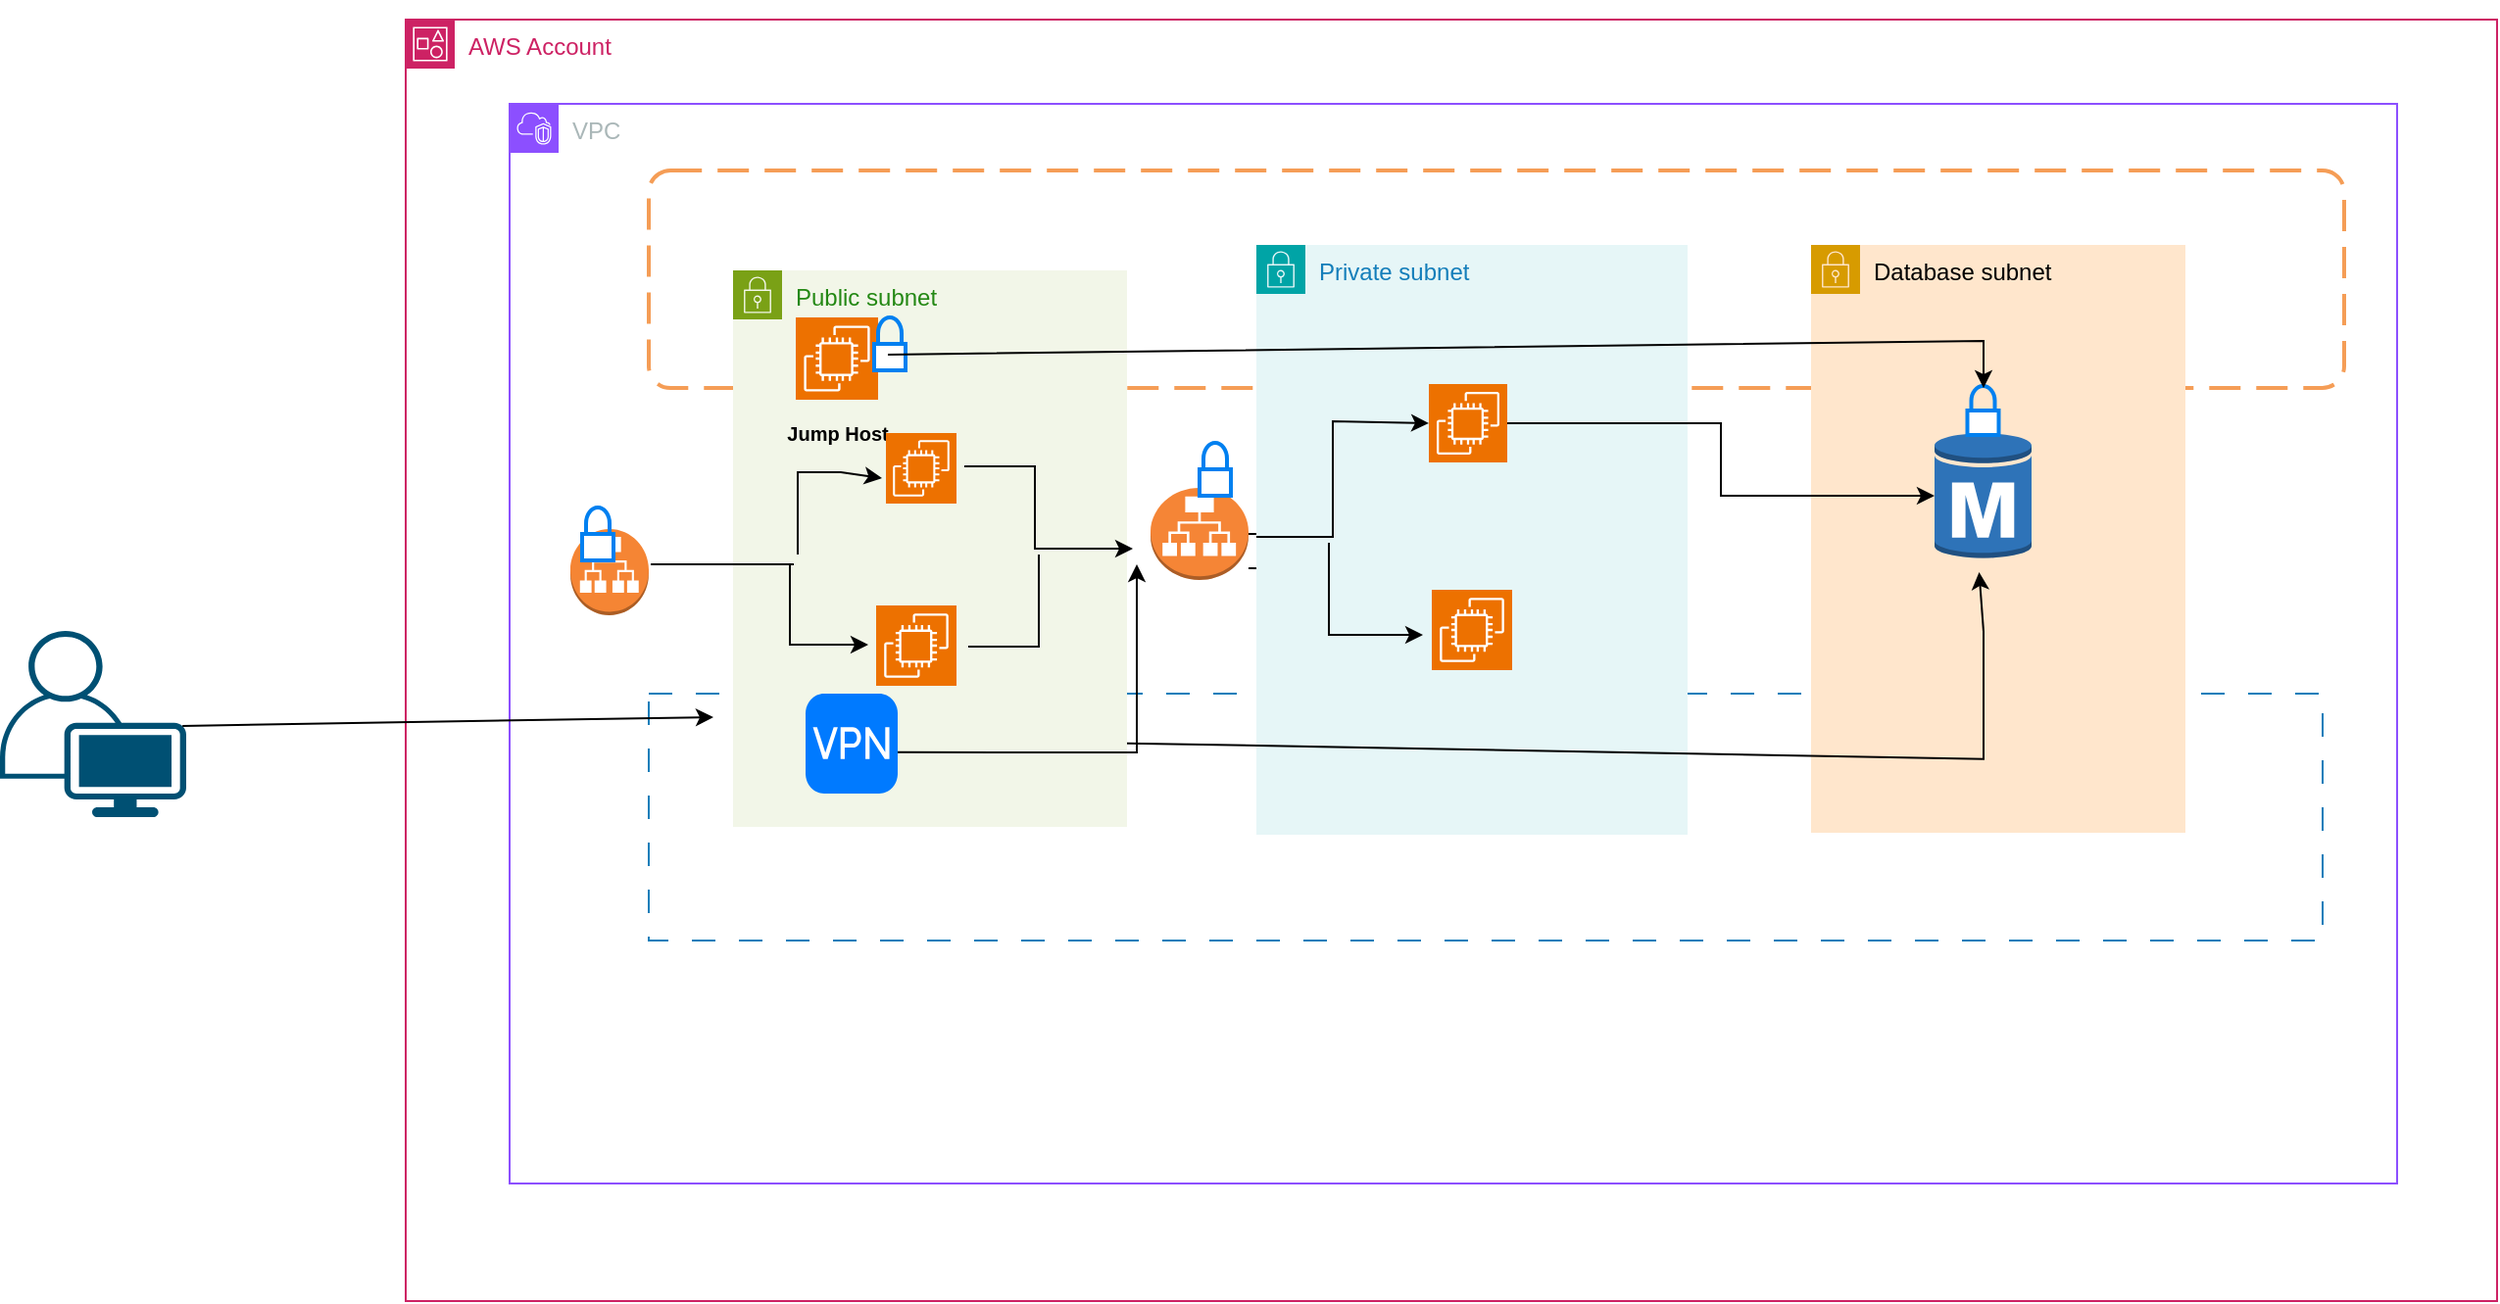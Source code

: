 <mxfile version="26.2.2">
  <diagram name="Page-1" id="77uuA6jdwKOPbjYdia06">
    <mxGraphModel dx="2113" dy="1260" grid="0" gridSize="10" guides="1" tooltips="1" connect="1" arrows="1" fold="1" page="0" pageScale="1" pageWidth="850" pageHeight="1100" math="0" shadow="0">
      <root>
        <mxCell id="0" />
        <mxCell id="1" parent="0" />
        <mxCell id="YcRE82XQufJHWcAdZlRr-1" value="AWS Account" style="points=[[0,0],[0.25,0],[0.5,0],[0.75,0],[1,0],[1,0.25],[1,0.5],[1,0.75],[1,1],[0.75,1],[0.5,1],[0.25,1],[0,1],[0,0.75],[0,0.5],[0,0.25]];outlineConnect=0;gradientColor=none;html=1;whiteSpace=wrap;fontSize=12;fontStyle=0;container=1;pointerEvents=0;collapsible=0;recursiveResize=0;shape=mxgraph.aws4.group;grIcon=mxgraph.aws4.group_account;strokeColor=#CD2264;fillColor=none;verticalAlign=top;align=left;spacingLeft=30;fontColor=#CD2264;dashed=0;" parent="1" vertex="1">
          <mxGeometry x="-413" y="-168" width="1067" height="654" as="geometry" />
        </mxCell>
        <mxCell id="YcRE82XQufJHWcAdZlRr-5" value="VPC" style="points=[[0,0],[0.25,0],[0.5,0],[0.75,0],[1,0],[1,0.25],[1,0.5],[1,0.75],[1,1],[0.75,1],[0.5,1],[0.25,1],[0,1],[0,0.75],[0,0.5],[0,0.25]];outlineConnect=0;gradientColor=none;html=1;whiteSpace=wrap;fontSize=12;fontStyle=0;container=1;pointerEvents=0;collapsible=0;recursiveResize=0;shape=mxgraph.aws4.group;grIcon=mxgraph.aws4.group_vpc2;strokeColor=#8C4FFF;fillColor=none;verticalAlign=top;align=left;spacingLeft=30;fontColor=#AAB7B8;dashed=0;" parent="YcRE82XQufJHWcAdZlRr-1" vertex="1">
          <mxGeometry x="53" y="43" width="963" height="551" as="geometry" />
        </mxCell>
        <mxCell id="YcRE82XQufJHWcAdZlRr-6" value="" style="rounded=1;arcSize=10;dashed=1;strokeColor=#F59D56;fillColor=none;gradientColor=none;dashPattern=8 4;strokeWidth=2;" parent="YcRE82XQufJHWcAdZlRr-5" vertex="1">
          <mxGeometry x="71" y="34" width="865" height="111" as="geometry" />
        </mxCell>
        <mxCell id="YcRE82XQufJHWcAdZlRr-9" value="" style="fillColor=none;strokeColor=#147EBA;dashed=1;verticalAlign=top;fontStyle=0;fontColor=#147EBA;whiteSpace=wrap;html=1;dashPattern=12 12;" parent="YcRE82XQufJHWcAdZlRr-5" vertex="1">
          <mxGeometry x="71" y="301" width="854" height="126" as="geometry" />
        </mxCell>
        <mxCell id="YcRE82XQufJHWcAdZlRr-13" value="Public subnet" style="points=[[0,0],[0.25,0],[0.5,0],[0.75,0],[1,0],[1,0.25],[1,0.5],[1,0.75],[1,1],[0.75,1],[0.5,1],[0.25,1],[0,1],[0,0.75],[0,0.5],[0,0.25]];outlineConnect=0;gradientColor=none;html=1;whiteSpace=wrap;fontSize=12;fontStyle=0;container=1;pointerEvents=0;collapsible=0;recursiveResize=0;shape=mxgraph.aws4.group;grIcon=mxgraph.aws4.group_security_group;grStroke=0;strokeColor=#7AA116;fillColor=#F2F6E8;verticalAlign=top;align=left;spacingLeft=30;fontColor=#248814;dashed=0;" parent="YcRE82XQufJHWcAdZlRr-5" vertex="1">
          <mxGeometry x="114" y="85" width="201" height="284" as="geometry" />
        </mxCell>
        <mxCell id="YcRE82XQufJHWcAdZlRr-16" value="" style="sketch=0;points=[[0,0,0],[0.25,0,0],[0.5,0,0],[0.75,0,0],[1,0,0],[0,1,0],[0.25,1,0],[0.5,1,0],[0.75,1,0],[1,1,0],[0,0.25,0],[0,0.5,0],[0,0.75,0],[1,0.25,0],[1,0.5,0],[1,0.75,0]];outlineConnect=0;fontColor=#232F3E;fillColor=#ED7100;strokeColor=#ffffff;dashed=0;verticalLabelPosition=bottom;verticalAlign=top;align=center;html=1;fontSize=12;fontStyle=0;aspect=fixed;shape=mxgraph.aws4.resourceIcon;resIcon=mxgraph.aws4.ec2;" parent="YcRE82XQufJHWcAdZlRr-13" vertex="1">
          <mxGeometry x="32" y="24" width="42" height="42" as="geometry" />
        </mxCell>
        <mxCell id="YcRE82XQufJHWcAdZlRr-17" value="&lt;font style=&quot;font-size: 10px;&quot;&gt;&lt;b&gt;Jump Host&lt;/b&gt;&lt;/font&gt;" style="text;html=1;align=center;verticalAlign=middle;resizable=0;points=[];autosize=1;strokeColor=none;fillColor=none;fontSize=16;" parent="YcRE82XQufJHWcAdZlRr-13" vertex="1">
          <mxGeometry x="18" y="65" width="70" height="31" as="geometry" />
        </mxCell>
        <mxCell id="YcRE82XQufJHWcAdZlRr-19" value="" style="html=1;verticalLabelPosition=bottom;align=center;labelBackgroundColor=#ffffff;verticalAlign=top;strokeWidth=2;strokeColor=#0080F0;shadow=0;dashed=0;shape=mxgraph.ios7.icons.locked;" parent="YcRE82XQufJHWcAdZlRr-13" vertex="1">
          <mxGeometry x="72" y="24" width="16" height="27" as="geometry" />
        </mxCell>
        <mxCell id="1PmL8O_2486keE900lcz-2" value="" style="sketch=0;points=[[0,0,0],[0.25,0,0],[0.5,0,0],[0.75,0,0],[1,0,0],[0,1,0],[0.25,1,0],[0.5,1,0],[0.75,1,0],[1,1,0],[0,0.25,0],[0,0.5,0],[0,0.75,0],[1,0.25,0],[1,0.5,0],[1,0.75,0]];outlineConnect=0;fontColor=#232F3E;fillColor=#ED7100;strokeColor=#ffffff;dashed=0;verticalLabelPosition=bottom;verticalAlign=top;align=center;html=1;fontSize=12;fontStyle=0;aspect=fixed;shape=mxgraph.aws4.resourceIcon;resIcon=mxgraph.aws4.ec2;" parent="YcRE82XQufJHWcAdZlRr-13" vertex="1">
          <mxGeometry x="78" y="83" width="36" height="36" as="geometry" />
        </mxCell>
        <mxCell id="1PmL8O_2486keE900lcz-7" value="" style="sketch=0;points=[[0,0,0],[0.25,0,0],[0.5,0,0],[0.75,0,0],[1,0,0],[0,1,0],[0.25,1,0],[0.5,1,0],[0.75,1,0],[1,1,0],[0,0.25,0],[0,0.5,0],[0,0.75,0],[1,0.25,0],[1,0.5,0],[1,0.75,0]];outlineConnect=0;fontColor=#232F3E;fillColor=#ED7100;strokeColor=#ffffff;dashed=0;verticalLabelPosition=bottom;verticalAlign=top;align=center;html=1;fontSize=12;fontStyle=0;aspect=fixed;shape=mxgraph.aws4.resourceIcon;resIcon=mxgraph.aws4.ec2;" parent="YcRE82XQufJHWcAdZlRr-13" vertex="1">
          <mxGeometry x="73" y="171" width="41" height="41" as="geometry" />
        </mxCell>
        <mxCell id="1PmL8O_2486keE900lcz-17" value="" style="endArrow=classic;html=1;rounded=0;" parent="YcRE82XQufJHWcAdZlRr-13" edge="1">
          <mxGeometry width="50" height="50" relative="1" as="geometry">
            <mxPoint x="33" y="145" as="sourcePoint" />
            <mxPoint x="76" y="106" as="targetPoint" />
            <Array as="points">
              <mxPoint x="33" y="103" />
              <mxPoint x="55" y="103" />
            </Array>
          </mxGeometry>
        </mxCell>
        <mxCell id="1PmL8O_2486keE900lcz-20" value="" style="endArrow=classic;html=1;rounded=0;" parent="YcRE82XQufJHWcAdZlRr-13" edge="1">
          <mxGeometry width="50" height="50" relative="1" as="geometry">
            <mxPoint x="-36" y="150" as="sourcePoint" />
            <mxPoint x="69" y="191" as="targetPoint" />
            <Array as="points">
              <mxPoint x="29" y="150" />
              <mxPoint x="29" y="191" />
            </Array>
          </mxGeometry>
        </mxCell>
        <mxCell id="1PmL8O_2486keE900lcz-21" value="" style="endArrow=classic;html=1;rounded=0;" parent="YcRE82XQufJHWcAdZlRr-13" edge="1">
          <mxGeometry width="50" height="50" relative="1" as="geometry">
            <mxPoint x="118" y="100" as="sourcePoint" />
            <mxPoint x="204" y="142" as="targetPoint" />
            <Array as="points">
              <mxPoint x="154" y="100" />
              <mxPoint x="154" y="142" />
            </Array>
          </mxGeometry>
        </mxCell>
        <mxCell id="1PmL8O_2486keE900lcz-22" value="" style="endArrow=none;html=1;rounded=0;" parent="YcRE82XQufJHWcAdZlRr-13" edge="1">
          <mxGeometry width="50" height="50" relative="1" as="geometry">
            <mxPoint x="120" y="192" as="sourcePoint" />
            <mxPoint x="156" y="145" as="targetPoint" />
            <Array as="points">
              <mxPoint x="156" y="192" />
            </Array>
          </mxGeometry>
        </mxCell>
        <mxCell id="Do1UFHH8ANuJ3BuyUsib-12" value="" style="endArrow=classic;html=1;rounded=0;exitX=0.991;exitY=0.43;exitDx=0;exitDy=0;exitPerimeter=0;" parent="YcRE82XQufJHWcAdZlRr-13" edge="1">
          <mxGeometry width="50" height="50" relative="1" as="geometry">
            <mxPoint x="80.577" y="245.93" as="sourcePoint" />
            <mxPoint x="206" y="150" as="targetPoint" />
            <Array as="points">
              <mxPoint x="206" y="246" />
            </Array>
          </mxGeometry>
        </mxCell>
        <mxCell id="Do1UFHH8ANuJ3BuyUsib-21" style="edgeStyle=orthogonalEdgeStyle;rounded=0;orthogonalLoop=1;jettySize=auto;html=1;" parent="YcRE82XQufJHWcAdZlRr-5" source="YcRE82XQufJHWcAdZlRr-20" target="YcRE82XQufJHWcAdZlRr-15" edge="1">
          <mxGeometry relative="1" as="geometry" />
        </mxCell>
        <mxCell id="Do1UFHH8ANuJ3BuyUsib-24" style="edgeStyle=orthogonalEdgeStyle;rounded=0;orthogonalLoop=1;jettySize=auto;html=1;entryX=0;entryY=0.5;entryDx=0;entryDy=0;entryPerimeter=0;" parent="YcRE82XQufJHWcAdZlRr-5" source="YcRE82XQufJHWcAdZlRr-20" target="1PmL8O_2486keE900lcz-6" edge="1">
          <mxGeometry relative="1" as="geometry">
            <Array as="points">
              <mxPoint x="418" y="220" />
              <mxPoint x="418" y="258" />
              <mxPoint x="471" y="258" />
            </Array>
          </mxGeometry>
        </mxCell>
        <mxCell id="Do1UFHH8ANuJ3BuyUsib-25" style="edgeStyle=orthogonalEdgeStyle;rounded=0;orthogonalLoop=1;jettySize=auto;html=1;" parent="YcRE82XQufJHWcAdZlRr-5" source="YcRE82XQufJHWcAdZlRr-20" target="YcRE82XQufJHWcAdZlRr-15" edge="1">
          <mxGeometry relative="1" as="geometry" />
        </mxCell>
        <mxCell id="Do1UFHH8ANuJ3BuyUsib-27" style="edgeStyle=orthogonalEdgeStyle;rounded=0;orthogonalLoop=1;jettySize=auto;html=1;entryX=0;entryY=0.75;entryDx=0;entryDy=0;entryPerimeter=0;" parent="YcRE82XQufJHWcAdZlRr-5" target="1PmL8O_2486keE900lcz-6" edge="1">
          <mxGeometry relative="1" as="geometry">
            <mxPoint x="400" y="223" as="sourcePoint" />
            <Array as="points">
              <mxPoint x="417" y="223" />
              <mxPoint x="417" y="262" />
            </Array>
          </mxGeometry>
        </mxCell>
        <mxCell id="Do1UFHH8ANuJ3BuyUsib-28" value="" style="edgeStyle=orthogonalEdgeStyle;rounded=0;orthogonalLoop=1;jettySize=auto;html=1;" parent="YcRE82XQufJHWcAdZlRr-5" edge="1">
          <mxGeometry relative="1" as="geometry">
            <mxPoint x="377.0" y="236.998" as="sourcePoint" />
            <mxPoint x="470.5" y="268.998" as="targetPoint" />
          </mxGeometry>
        </mxCell>
        <mxCell id="YcRE82XQufJHWcAdZlRr-20" value="" style="outlineConnect=0;dashed=0;verticalLabelPosition=bottom;verticalAlign=top;align=center;html=1;shape=mxgraph.aws3.application_load_balancer;fillColor=#F58536;gradientColor=none;" parent="YcRE82XQufJHWcAdZlRr-5" vertex="1">
          <mxGeometry x="327" y="196" width="50" height="47" as="geometry" />
        </mxCell>
        <mxCell id="1PmL8O_2486keE900lcz-1" value="" style="outlineConnect=0;dashed=0;verticalLabelPosition=bottom;verticalAlign=top;align=center;html=1;shape=mxgraph.aws3.application_load_balancer;fillColor=#F58534;gradientColor=none;" parent="YcRE82XQufJHWcAdZlRr-5" vertex="1">
          <mxGeometry x="31" y="217" width="40" height="44" as="geometry" />
        </mxCell>
        <mxCell id="1PmL8O_2486keE900lcz-18" value="" style="endArrow=none;html=1;rounded=0;" parent="YcRE82XQufJHWcAdZlRr-5" edge="1">
          <mxGeometry width="50" height="50" relative="1" as="geometry">
            <mxPoint x="72" y="235" as="sourcePoint" />
            <mxPoint x="145" y="235" as="targetPoint" />
            <Array as="points" />
          </mxGeometry>
        </mxCell>
        <mxCell id="1PmL8O_2486keE900lcz-25" value="" style="html=1;verticalLabelPosition=bottom;align=center;labelBackgroundColor=#ffffff;verticalAlign=top;strokeWidth=2;strokeColor=#0080F0;shadow=0;dashed=0;shape=mxgraph.ios7.icons.locked;" parent="YcRE82XQufJHWcAdZlRr-5" vertex="1">
          <mxGeometry x="37" y="206" width="16" height="27" as="geometry" />
        </mxCell>
        <mxCell id="YcRE82XQufJHWcAdZlRr-15" value="Private subnet" style="points=[[0,0],[0.25,0],[0.5,0],[0.75,0],[1,0],[1,0.25],[1,0.5],[1,0.75],[1,1],[0.75,1],[0.5,1],[0.25,1],[0,1],[0,0.75],[0,0.5],[0,0.25]];outlineConnect=0;gradientColor=none;html=1;whiteSpace=wrap;fontSize=12;fontStyle=0;container=1;pointerEvents=0;collapsible=0;recursiveResize=0;shape=mxgraph.aws4.group;grIcon=mxgraph.aws4.group_security_group;grStroke=0;strokeColor=#00A4A6;fillColor=#E6F6F7;verticalAlign=top;align=left;spacingLeft=30;fontColor=#147EBA;dashed=0;" parent="YcRE82XQufJHWcAdZlRr-5" vertex="1">
          <mxGeometry x="381" y="72" width="220" height="301" as="geometry" />
        </mxCell>
        <mxCell id="1PmL8O_2486keE900lcz-3" value="" style="sketch=0;points=[[0,0,0],[0.25,0,0],[0.5,0,0],[0.75,0,0],[1,0,0],[0,1,0],[0.25,1,0],[0.5,1,0],[0.75,1,0],[1,1,0],[0,0.25,0],[0,0.5,0],[0,0.75,0],[1,0.25,0],[1,0.5,0],[1,0.75,0]];outlineConnect=0;fontColor=#232F3E;fillColor=#ED7100;strokeColor=#ffffff;dashed=0;verticalLabelPosition=bottom;verticalAlign=top;align=center;html=1;fontSize=12;fontStyle=0;aspect=fixed;shape=mxgraph.aws4.resourceIcon;resIcon=mxgraph.aws4.ec2;" parent="YcRE82XQufJHWcAdZlRr-15" vertex="1">
          <mxGeometry x="88" y="71" width="40" height="40" as="geometry" />
        </mxCell>
        <mxCell id="1PmL8O_2486keE900lcz-6" value="" style="sketch=0;points=[[0,0,0],[0.25,0,0],[0.5,0,0],[0.75,0,0],[1,0,0],[0,1,0],[0.25,1,0],[0.5,1,0],[0.75,1,0],[1,1,0],[0,0.25,0],[0,0.5,0],[0,0.75,0],[1,0.25,0],[1,0.5,0],[1,0.75,0]];outlineConnect=0;fontColor=#232F3E;fillColor=#ED7100;strokeColor=#ffffff;dashed=0;verticalLabelPosition=bottom;verticalAlign=top;align=center;html=1;fontSize=12;fontStyle=0;aspect=fixed;shape=mxgraph.aws4.resourceIcon;resIcon=mxgraph.aws4.ec2;" parent="YcRE82XQufJHWcAdZlRr-15" vertex="1">
          <mxGeometry x="89.5" y="176" width="41" height="41" as="geometry" />
        </mxCell>
        <mxCell id="1PmL8O_2486keE900lcz-23" value="" style="endArrow=classic;html=1;rounded=0;entryX=0;entryY=0.5;entryDx=0;entryDy=0;entryPerimeter=0;" parent="YcRE82XQufJHWcAdZlRr-15" target="1PmL8O_2486keE900lcz-3" edge="1">
          <mxGeometry width="50" height="50" relative="1" as="geometry">
            <mxPoint y="149" as="sourcePoint" />
            <mxPoint x="83" y="90" as="targetPoint" />
            <Array as="points">
              <mxPoint x="39" y="149" />
              <mxPoint x="39" y="90" />
            </Array>
          </mxGeometry>
        </mxCell>
        <mxCell id="LlX535LLwSDsNKQfwuK3-12" value="Database subnet" style="points=[[0,0],[0.25,0],[0.5,0],[0.75,0],[1,0],[1,0.25],[1,0.5],[1,0.75],[1,1],[0.75,1],[0.5,1],[0.25,1],[0,1],[0,0.75],[0,0.5],[0,0.25]];outlineConnect=0;html=1;whiteSpace=wrap;fontSize=12;fontStyle=0;container=1;pointerEvents=0;collapsible=0;recursiveResize=0;shape=mxgraph.aws4.group;grIcon=mxgraph.aws4.group_security_group;grStroke=0;strokeColor=#d79b00;fillColor=#ffe6cc;verticalAlign=top;align=left;spacingLeft=30;dashed=0;" parent="YcRE82XQufJHWcAdZlRr-5" vertex="1">
          <mxGeometry x="664" y="72" width="191" height="300" as="geometry" />
        </mxCell>
        <mxCell id="Do1UFHH8ANuJ3BuyUsib-14" value="" style="outlineConnect=0;dashed=0;verticalLabelPosition=bottom;verticalAlign=top;align=center;html=1;shape=mxgraph.aws3.rds_db_instance;fillColor=#2E73B8;gradientColor=none;" parent="LlX535LLwSDsNKQfwuK3-12" vertex="1">
          <mxGeometry x="63" y="95" width="49.5" height="66" as="geometry" />
        </mxCell>
        <mxCell id="Do1UFHH8ANuJ3BuyUsib-16" value="" style="html=1;verticalLabelPosition=bottom;align=center;labelBackgroundColor=#ffffff;verticalAlign=top;strokeWidth=2;strokeColor=#0080F0;shadow=0;dashed=0;shape=mxgraph.ios7.icons.locked;" parent="LlX535LLwSDsNKQfwuK3-12" vertex="1">
          <mxGeometry x="79.75" y="72" width="16" height="25" as="geometry" />
        </mxCell>
        <mxCell id="Do1UFHH8ANuJ3BuyUsib-1" value="" style="html=1;strokeWidth=1;shadow=0;dashed=0;shape=mxgraph.ios7.misc.vpn;fillColor=#007AFF;strokeColor=none;buttonText=;strokeColor2=#222222;fontColor=#222222;fontSize=8;verticalLabelPosition=bottom;verticalAlign=top;align=center;sketch=0;" parent="YcRE82XQufJHWcAdZlRr-5" vertex="1">
          <mxGeometry x="151" y="301" width="47" height="51" as="geometry" />
        </mxCell>
        <mxCell id="Do1UFHH8ANuJ3BuyUsib-15" value="" style="html=1;verticalLabelPosition=bottom;align=center;labelBackgroundColor=#ffffff;verticalAlign=top;strokeWidth=2;strokeColor=#0080F0;shadow=0;dashed=0;shape=mxgraph.ios7.icons.locked;" parent="YcRE82XQufJHWcAdZlRr-5" vertex="1">
          <mxGeometry x="352" y="173" width="16" height="27" as="geometry" />
        </mxCell>
        <mxCell id="Do1UFHH8ANuJ3BuyUsib-17" style="edgeStyle=orthogonalEdgeStyle;rounded=0;orthogonalLoop=1;jettySize=auto;html=1;" parent="YcRE82XQufJHWcAdZlRr-5" source="1PmL8O_2486keE900lcz-3" target="Do1UFHH8ANuJ3BuyUsib-14" edge="1">
          <mxGeometry relative="1" as="geometry" />
        </mxCell>
        <mxCell id="Do1UFHH8ANuJ3BuyUsib-32" value="" style="endArrow=classic;html=1;rounded=0;entryX=0.5;entryY=0.98;entryDx=0;entryDy=0;entryPerimeter=0;" parent="YcRE82XQufJHWcAdZlRr-5" edge="1">
          <mxGeometry width="50" height="50" relative="1" as="geometry">
            <mxPoint x="315" y="326.32" as="sourcePoint" />
            <mxPoint x="749.75" y="239.0" as="targetPoint" />
            <Array as="points">
              <mxPoint x="752" y="334.32" />
              <mxPoint x="752" y="269.32" />
            </Array>
          </mxGeometry>
        </mxCell>
        <mxCell id="Do1UFHH8ANuJ3BuyUsib-36" value="" style="endArrow=classic;html=1;rounded=0;exitX=0.437;exitY=1;exitDx=0;exitDy=0;exitPerimeter=0;" parent="YcRE82XQufJHWcAdZlRr-5" edge="1">
          <mxGeometry width="50" height="50" relative="1" as="geometry">
            <mxPoint x="192.992" y="128" as="sourcePoint" />
            <mxPoint x="752" y="145" as="targetPoint" />
            <Array as="points">
              <mxPoint x="752" y="121" />
              <mxPoint x="752" y="145" />
            </Array>
          </mxGeometry>
        </mxCell>
        <mxCell id="YcRE82XQufJHWcAdZlRr-3" style="edgeStyle=none;curved=1;rounded=0;orthogonalLoop=1;jettySize=auto;html=1;exitX=0.5;exitY=0;exitDx=0;exitDy=0;fontSize=12;startSize=8;endSize=8;" parent="1" source="YcRE82XQufJHWcAdZlRr-1" target="YcRE82XQufJHWcAdZlRr-1" edge="1">
          <mxGeometry relative="1" as="geometry" />
        </mxCell>
        <mxCell id="Do1UFHH8ANuJ3BuyUsib-3" value="" style="points=[[0.35,0,0],[0.98,0.51,0],[1,0.71,0],[0.67,1,0],[0,0.795,0],[0,0.65,0]];verticalLabelPosition=bottom;sketch=0;html=1;verticalAlign=top;aspect=fixed;align=center;pointerEvents=1;shape=mxgraph.cisco19.user;fillColor=#005073;strokeColor=none;" parent="1" vertex="1">
          <mxGeometry x="-620" y="144" width="95" height="95" as="geometry" />
        </mxCell>
        <mxCell id="Do1UFHH8ANuJ3BuyUsib-4" value="" style="endArrow=classic;html=1;rounded=0;exitX=0.98;exitY=0.51;exitDx=0;exitDy=0;exitPerimeter=0;" parent="1" source="Do1UFHH8ANuJ3BuyUsib-3" edge="1">
          <mxGeometry width="50" height="50" relative="1" as="geometry">
            <mxPoint x="-531" y="195" as="sourcePoint" />
            <mxPoint x="-256" y="188" as="targetPoint" />
            <Array as="points" />
          </mxGeometry>
        </mxCell>
        <mxCell id="Do1UFHH8ANuJ3BuyUsib-29" value="" style="endArrow=classic;html=1;rounded=0;" parent="1" edge="1">
          <mxGeometry width="50" height="50" relative="1" as="geometry">
            <mxPoint x="58" y="99" as="sourcePoint" />
            <mxPoint x="106" y="146" as="targetPoint" />
            <Array as="points">
              <mxPoint x="58" y="146" />
            </Array>
          </mxGeometry>
        </mxCell>
      </root>
    </mxGraphModel>
  </diagram>
</mxfile>
